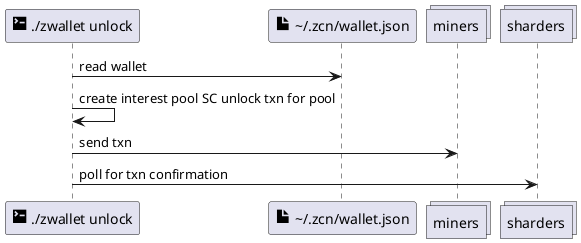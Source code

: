 @startuml
participant "<size:20><&terminal></size> ./zwallet unlock" as cli
participant "<size:20><&file></size> \~/.zcn/wallet.json" as wallet
collections miners
collections sharders

cli -> wallet: read wallet
cli -> cli: create interest pool SC unlock txn for pool
cli -> miners: send txn
cli -> sharders: poll for txn confirmation

@enduml